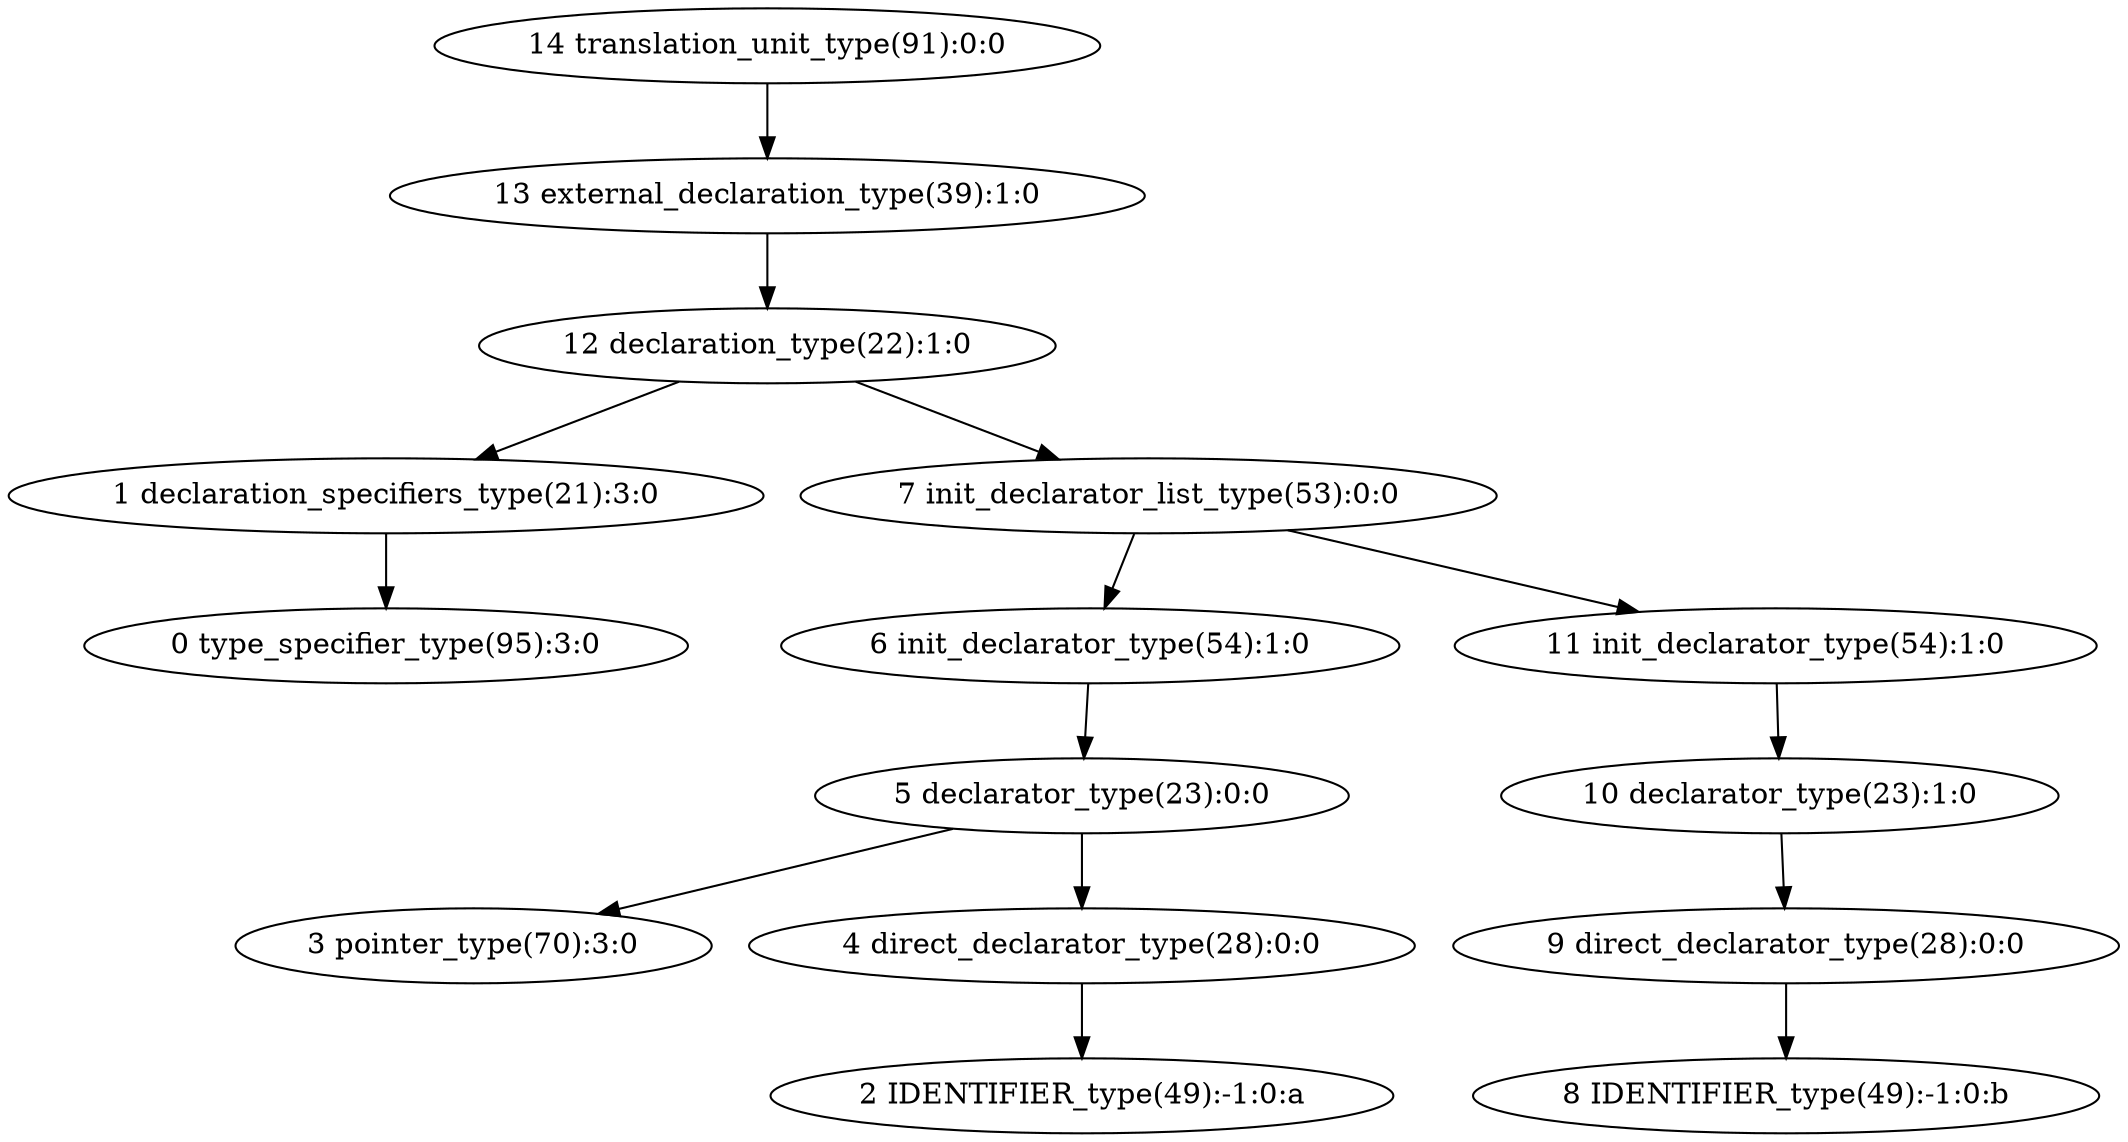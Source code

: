 digraph G{
14[label="14 translation_unit_type(91):0:0"];
13[label="13 external_declaration_type(39):1:0"];
14->13;
13[label="13 external_declaration_type(39):1:0"];
12[label="12 declaration_type(22):1:0"];
13->12;
12[label="12 declaration_type(22):1:0"];
1[label="1 declaration_specifiers_type(21):3:0"];
12->1;
1[label="1 declaration_specifiers_type(21):3:0"];
0[label="0 type_specifier_type(95):3:0"];
1->0;
0[label="0 type_specifier_type(95):3:0"];
7[label="7 init_declarator_list_type(53):0:0"];
12->7;
7[label="7 init_declarator_list_type(53):0:0"];
6[label="6 init_declarator_type(54):1:0"];
7->6;
6[label="6 init_declarator_type(54):1:0"];
5[label="5 declarator_type(23):0:0"];
6->5;
5[label="5 declarator_type(23):0:0"];
3[label="3 pointer_type(70):3:0"];
5->3;
3[label="3 pointer_type(70):3:0"];
4[label="4 direct_declarator_type(28):0:0"];
5->4;
4[label="4 direct_declarator_type(28):0:0"];
2[label="2 IDENTIFIER_type(49):-1:0:a"];
4->2;
2[label="2 IDENTIFIER_type(49):-1:0:a"];
11[label="11 init_declarator_type(54):1:0"];
7->11;
11[label="11 init_declarator_type(54):1:0"];
10[label="10 declarator_type(23):1:0"];
11->10;
10[label="10 declarator_type(23):1:0"];
9[label="9 direct_declarator_type(28):0:0"];
10->9;
9[label="9 direct_declarator_type(28):0:0"];
8[label="8 IDENTIFIER_type(49):-1:0:b"];
9->8;
8[label="8 IDENTIFIER_type(49):-1:0:b"];
}
